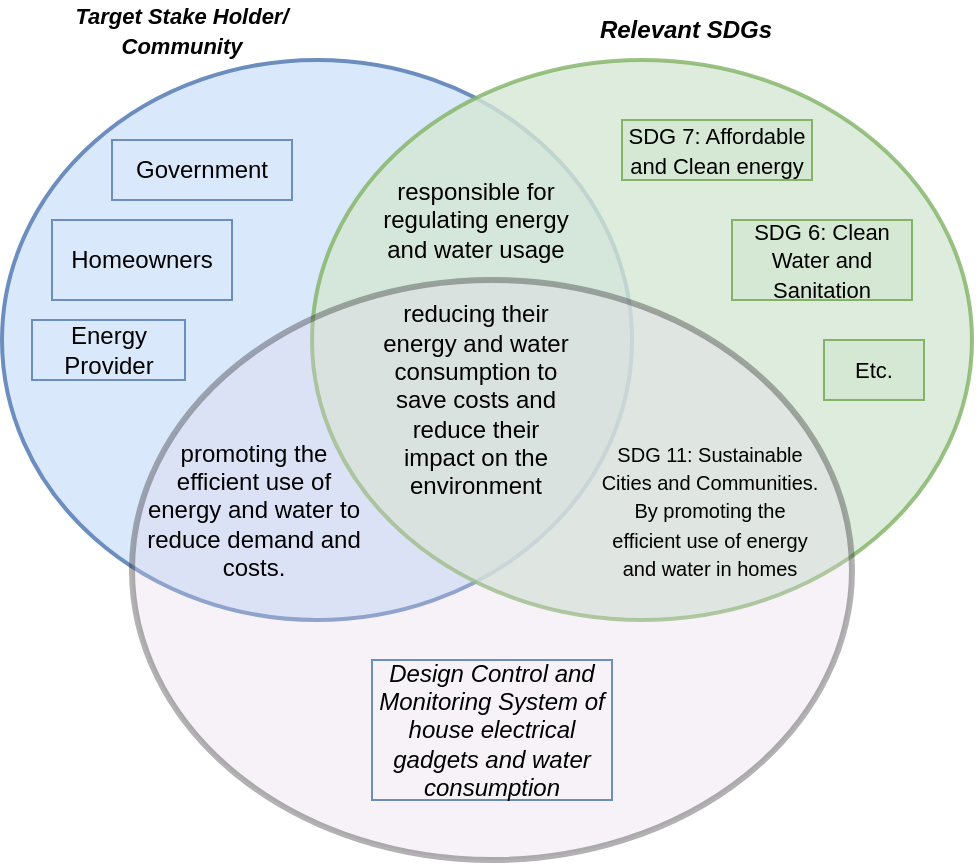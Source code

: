 <mxfile version="20.8.16" type="github"><diagram name="Page-1" id="1jOIGkuCdpJEjK2c1Cxt"><mxGraphModel dx="988" dy="554" grid="1" gridSize="10" guides="1" tooltips="1" connect="1" arrows="1" fold="1" page="1" pageScale="1" pageWidth="850" pageHeight="1100" math="0" shadow="0"><root><mxCell id="0"/><mxCell id="1" parent="0"/><mxCell id="DBulb-Kqcq64IdfRCiH2-1" value="" style="ellipse;whiteSpace=wrap;html=1;fillColor=#dae8fc;strokeColor=#6c8ebf;strokeWidth=2;" vertex="1" parent="1"><mxGeometry x="115" y="180" width="315" height="280" as="geometry"/></mxCell><mxCell id="DBulb-Kqcq64IdfRCiH2-2" value="" style="ellipse;whiteSpace=wrap;html=1;fillColor=#d5e8d4;strokeColor=#82b366;gradientColor=none;opacity=80;strokeWidth=2;" vertex="1" parent="1"><mxGeometry x="270" y="180" width="330" height="280" as="geometry"/></mxCell><mxCell id="DBulb-Kqcq64IdfRCiH2-3" value="&lt;font style=&quot;font-size: 11px;&quot;&gt;Target Stake Holder/ Community&lt;/font&gt;" style="text;html=1;strokeColor=none;fillColor=none;align=center;verticalAlign=middle;whiteSpace=wrap;rounded=0;fontStyle=3" vertex="1" parent="1"><mxGeometry x="150" y="150" width="110" height="30" as="geometry"/></mxCell><mxCell id="DBulb-Kqcq64IdfRCiH2-4" value="Relevant SDGs" style="text;html=1;strokeColor=none;fillColor=none;align=center;verticalAlign=middle;whiteSpace=wrap;rounded=0;fontStyle=3" vertex="1" parent="1"><mxGeometry x="412" y="150" width="90" height="30" as="geometry"/></mxCell><mxCell id="DBulb-Kqcq64IdfRCiH2-5" value="" style="ellipse;whiteSpace=wrap;html=1;fillColor=#e1d5e7;strokeColor=default;opacity=30;strokeWidth=3;" vertex="1" parent="1"><mxGeometry x="180" y="290" width="360" height="290" as="geometry"/></mxCell><mxCell id="DBulb-Kqcq64IdfRCiH2-6" value="&lt;font style=&quot;font-size: 12px;&quot;&gt;Design Control and Monitoring System of house electrical gadgets and water consumption&lt;/font&gt;" style="text;html=1;strokeColor=#6c8ebf;fillColor=none;align=center;verticalAlign=middle;whiteSpace=wrap;rounded=0;fontStyle=2" vertex="1" parent="1"><mxGeometry x="300" y="480" width="120" height="70" as="geometry"/></mxCell><mxCell id="DBulb-Kqcq64IdfRCiH2-7" value="&lt;font style=&quot;font-size: 11px;&quot;&gt;SDG 7: Affordable and Clean energy&lt;/font&gt;" style="text;html=1;strokeColor=#82b366;fillColor=#d5e8d4;align=center;verticalAlign=middle;whiteSpace=wrap;rounded=0;" vertex="1" parent="1"><mxGeometry x="425" y="210" width="95" height="30" as="geometry"/></mxCell><mxCell id="DBulb-Kqcq64IdfRCiH2-8" value="&lt;font style=&quot;font-size: 11px;&quot;&gt;SDG 6: Clean Water and Sanitation&lt;/font&gt;" style="text;html=1;strokeColor=#82b366;fillColor=#d5e8d4;align=center;verticalAlign=middle;whiteSpace=wrap;rounded=0;" vertex="1" parent="1"><mxGeometry x="480" y="260" width="90" height="40" as="geometry"/></mxCell><mxCell id="DBulb-Kqcq64IdfRCiH2-9" value="&lt;font style=&quot;font-size: 11px;&quot;&gt;Etc.&lt;/font&gt;" style="text;html=1;strokeColor=#82b366;fillColor=#d5e8d4;align=center;verticalAlign=middle;whiteSpace=wrap;rounded=0;" vertex="1" parent="1"><mxGeometry x="526" y="320" width="50" height="30" as="geometry"/></mxCell><mxCell id="DBulb-Kqcq64IdfRCiH2-10" value="Homeowners" style="text;html=1;strokeColor=#6c8ebf;fillColor=#dae8fc;align=center;verticalAlign=middle;whiteSpace=wrap;rounded=0;" vertex="1" parent="1"><mxGeometry x="140" y="260" width="90" height="40" as="geometry"/></mxCell><mxCell id="DBulb-Kqcq64IdfRCiH2-11" value="Energy Provider" style="text;html=1;strokeColor=#6c8ebf;fillColor=#dae8fc;align=center;verticalAlign=middle;whiteSpace=wrap;rounded=0;" vertex="1" parent="1"><mxGeometry x="130" y="310" width="76.5" height="30" as="geometry"/></mxCell><mxCell id="DBulb-Kqcq64IdfRCiH2-12" value="Government" style="text;html=1;strokeColor=#6c8ebf;fillColor=#dae8fc;align=center;verticalAlign=middle;whiteSpace=wrap;rounded=0;" vertex="1" parent="1"><mxGeometry x="170" y="220" width="90" height="30" as="geometry"/></mxCell><mxCell id="DBulb-Kqcq64IdfRCiH2-13" value="promoting the efficient use of energy and water to reduce demand and costs." style="text;html=1;strokeColor=none;fillColor=none;align=center;verticalAlign=middle;whiteSpace=wrap;rounded=0;" vertex="1" parent="1"><mxGeometry x="184" y="390" width="114" height="30" as="geometry"/></mxCell><mxCell id="DBulb-Kqcq64IdfRCiH2-14" value="reducing their energy and water consumption to save costs and reduce their impact on the environment" style="text;html=1;strokeColor=none;fillColor=none;align=center;verticalAlign=middle;whiteSpace=wrap;rounded=0;" vertex="1" parent="1"><mxGeometry x="302.5" y="300" width="97.5" height="100" as="geometry"/></mxCell><mxCell id="DBulb-Kqcq64IdfRCiH2-17" value="responsible for regulating energy and water usage" style="text;html=1;align=center;verticalAlign=middle;whiteSpace=wrap;rounded=0;" vertex="1" parent="1"><mxGeometry x="302.5" y="240" width="97.5" height="40" as="geometry"/></mxCell><mxCell id="DBulb-Kqcq64IdfRCiH2-18" value="&lt;font style=&quot;font-size: 10px;&quot;&gt;SDG 11: Sustainable Cities and Communities. By promoting the efficient use of energy and water in homes&lt;/font&gt;" style="text;html=1;strokeColor=none;fillColor=none;align=center;verticalAlign=middle;whiteSpace=wrap;rounded=0;" vertex="1" parent="1"><mxGeometry x="412" y="390" width="114" height="30" as="geometry"/></mxCell></root></mxGraphModel></diagram></mxfile>